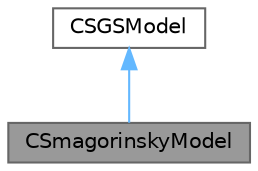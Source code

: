 digraph "CSmagorinskyModel"
{
 // LATEX_PDF_SIZE
  bgcolor="transparent";
  edge [fontname=Helvetica,fontsize=10,labelfontname=Helvetica,labelfontsize=10];
  node [fontname=Helvetica,fontsize=10,shape=box,height=0.2,width=0.4];
  Node1 [id="Node000001",label="CSmagorinskyModel",height=0.2,width=0.4,color="gray40", fillcolor="grey60", style="filled", fontcolor="black",tooltip="Derived class for defining the Smagorinsky SGS model."];
  Node2 -> Node1 [id="edge1_Node000001_Node000002",dir="back",color="steelblue1",style="solid",tooltip=" "];
  Node2 [id="Node000002",label="CSGSModel",height=0.2,width=0.4,color="gray40", fillcolor="white", style="filled",URL="$classCSGSModel.html",tooltip="Base class for defining the LES subgrid scale model."];
}

